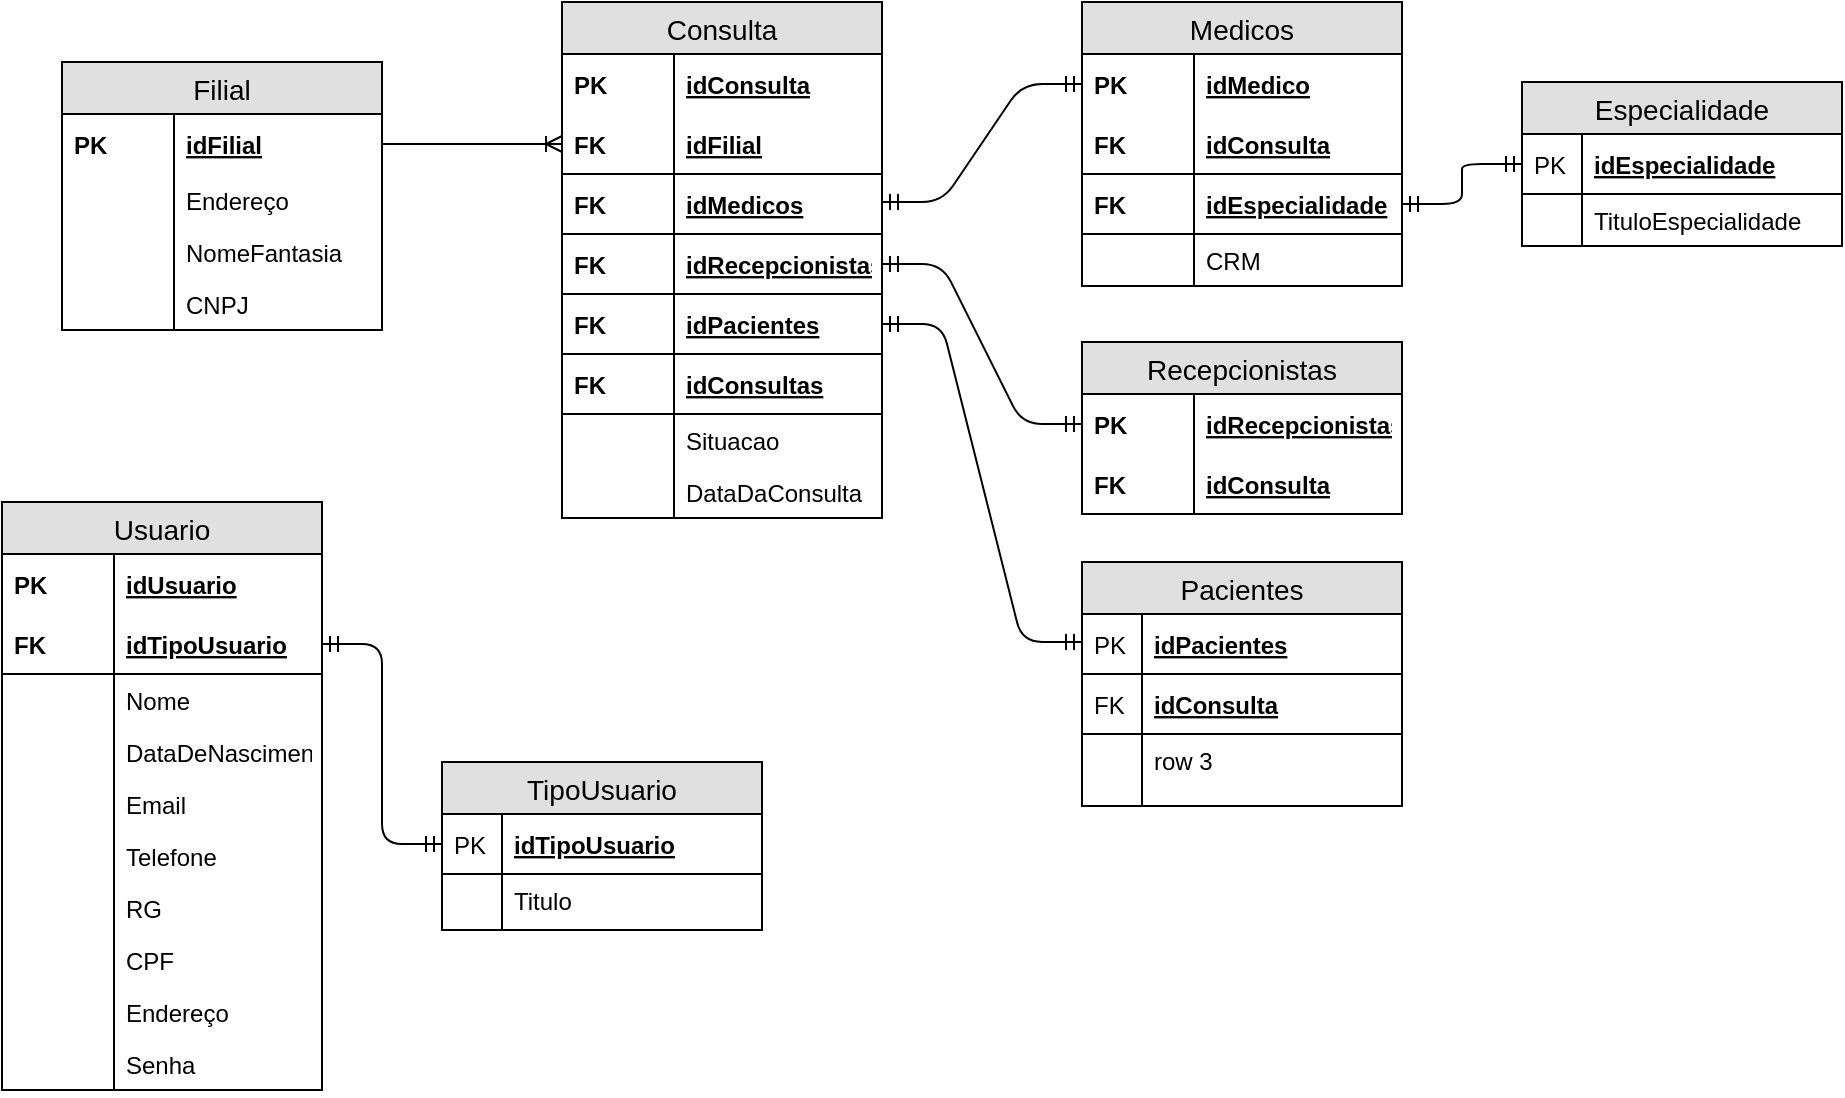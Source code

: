 <mxfile version="12.6.6" type="device"><diagram id="C4TUUDEcaDmJQPDANhr3" name="Page-1"><mxGraphModel dx="1038" dy="548" grid="1" gridSize="10" guides="1" tooltips="1" connect="1" arrows="1" fold="1" page="1" pageScale="1" pageWidth="827" pageHeight="1169" math="0" shadow="0"><root><mxCell id="0"/><mxCell id="1" parent="0"/><mxCell id="StUCn4FQt6FgGUi6J8oa-12" value="Filial" style="swimlane;fontStyle=0;childLayout=stackLayout;horizontal=1;startSize=26;fillColor=#e0e0e0;horizontalStack=0;resizeParent=1;resizeParentMax=0;resizeLast=0;collapsible=1;marginBottom=0;swimlaneFillColor=#ffffff;align=center;fontSize=14;" vertex="1" parent="1"><mxGeometry x="50" y="40" width="160" height="134" as="geometry"/></mxCell><mxCell id="StUCn4FQt6FgGUi6J8oa-13" value="idFilial" style="shape=partialRectangle;top=0;left=0;right=0;bottom=0;align=left;verticalAlign=middle;fillColor=none;spacingLeft=60;spacingRight=4;overflow=hidden;rotatable=0;points=[[0,0.5],[1,0.5]];portConstraint=eastwest;dropTarget=0;fontStyle=5;fontSize=12;" vertex="1" parent="StUCn4FQt6FgGUi6J8oa-12"><mxGeometry y="26" width="160" height="30" as="geometry"/></mxCell><mxCell id="StUCn4FQt6FgGUi6J8oa-14" value="PK" style="shape=partialRectangle;fontStyle=1;top=0;left=0;bottom=0;fillColor=none;align=left;verticalAlign=middle;spacingLeft=4;spacingRight=4;overflow=hidden;rotatable=0;points=[];portConstraint=eastwest;part=1;fontSize=12;" vertex="1" connectable="0" parent="StUCn4FQt6FgGUi6J8oa-13"><mxGeometry width="56" height="30" as="geometry"/></mxCell><mxCell id="StUCn4FQt6FgGUi6J8oa-17" value="Endereço" style="shape=partialRectangle;top=0;left=0;right=0;bottom=0;align=left;verticalAlign=top;fillColor=none;spacingLeft=60;spacingRight=4;overflow=hidden;rotatable=0;points=[[0,0.5],[1,0.5]];portConstraint=eastwest;dropTarget=0;fontSize=12;" vertex="1" parent="StUCn4FQt6FgGUi6J8oa-12"><mxGeometry y="56" width="160" height="26" as="geometry"/></mxCell><mxCell id="StUCn4FQt6FgGUi6J8oa-18" value="" style="shape=partialRectangle;top=0;left=0;bottom=0;fillColor=none;align=left;verticalAlign=top;spacingLeft=4;spacingRight=4;overflow=hidden;rotatable=0;points=[];portConstraint=eastwest;part=1;fontSize=12;" vertex="1" connectable="0" parent="StUCn4FQt6FgGUi6J8oa-17"><mxGeometry width="56" height="26" as="geometry"/></mxCell><mxCell id="StUCn4FQt6FgGUi6J8oa-171" value="NomeFantasia" style="shape=partialRectangle;top=0;left=0;right=0;bottom=0;align=left;verticalAlign=top;fillColor=none;spacingLeft=60;spacingRight=4;overflow=hidden;rotatable=0;points=[[0,0.5],[1,0.5]];portConstraint=eastwest;dropTarget=0;fontSize=12;" vertex="1" parent="StUCn4FQt6FgGUi6J8oa-12"><mxGeometry y="82" width="160" height="26" as="geometry"/></mxCell><mxCell id="StUCn4FQt6FgGUi6J8oa-172" value="" style="shape=partialRectangle;top=0;left=0;bottom=0;fillColor=none;align=left;verticalAlign=top;spacingLeft=4;spacingRight=4;overflow=hidden;rotatable=0;points=[];portConstraint=eastwest;part=1;fontSize=12;" vertex="1" connectable="0" parent="StUCn4FQt6FgGUi6J8oa-171"><mxGeometry width="56" height="26" as="geometry"/></mxCell><mxCell id="StUCn4FQt6FgGUi6J8oa-175" value="CNPJ" style="shape=partialRectangle;top=0;left=0;right=0;bottom=0;align=left;verticalAlign=top;fillColor=none;spacingLeft=60;spacingRight=4;overflow=hidden;rotatable=0;points=[[0,0.5],[1,0.5]];portConstraint=eastwest;dropTarget=0;fontSize=12;" vertex="1" parent="StUCn4FQt6FgGUi6J8oa-12"><mxGeometry y="108" width="160" height="26" as="geometry"/></mxCell><mxCell id="StUCn4FQt6FgGUi6J8oa-176" value="" style="shape=partialRectangle;top=0;left=0;bottom=0;fillColor=none;align=left;verticalAlign=top;spacingLeft=4;spacingRight=4;overflow=hidden;rotatable=0;points=[];portConstraint=eastwest;part=1;fontSize=12;" vertex="1" connectable="0" parent="StUCn4FQt6FgGUi6J8oa-175"><mxGeometry width="56" height="26" as="geometry"/></mxCell><mxCell id="StUCn4FQt6FgGUi6J8oa-21" value="Consulta" style="swimlane;fontStyle=0;childLayout=stackLayout;horizontal=1;startSize=26;fillColor=#e0e0e0;horizontalStack=0;resizeParent=1;resizeParentMax=0;resizeLast=0;collapsible=1;marginBottom=0;swimlaneFillColor=#ffffff;align=center;fontSize=14;" vertex="1" parent="1"><mxGeometry x="300" y="10" width="160" height="258" as="geometry"><mxRectangle x="30" y="180" width="60" height="26" as="alternateBounds"/></mxGeometry></mxCell><mxCell id="StUCn4FQt6FgGUi6J8oa-22" value="idConsulta" style="shape=partialRectangle;top=0;left=0;right=0;bottom=0;align=left;verticalAlign=middle;fillColor=none;spacingLeft=60;spacingRight=4;overflow=hidden;rotatable=0;points=[[0,0.5],[1,0.5]];portConstraint=eastwest;dropTarget=0;fontStyle=5;fontSize=12;" vertex="1" parent="StUCn4FQt6FgGUi6J8oa-21"><mxGeometry y="26" width="160" height="30" as="geometry"/></mxCell><mxCell id="StUCn4FQt6FgGUi6J8oa-23" value="PK" style="shape=partialRectangle;fontStyle=1;top=0;left=0;bottom=0;fillColor=none;align=left;verticalAlign=middle;spacingLeft=4;spacingRight=4;overflow=hidden;rotatable=0;points=[];portConstraint=eastwest;part=1;fontSize=12;" vertex="1" connectable="0" parent="StUCn4FQt6FgGUi6J8oa-22"><mxGeometry width="56" height="30" as="geometry"/></mxCell><mxCell id="StUCn4FQt6FgGUi6J8oa-24" value="idFilial" style="shape=partialRectangle;top=0;left=0;right=0;bottom=1;align=left;verticalAlign=middle;fillColor=none;spacingLeft=60;spacingRight=4;overflow=hidden;rotatable=0;points=[[0,0.5],[1,0.5]];portConstraint=eastwest;dropTarget=0;fontStyle=5;fontSize=12;" vertex="1" parent="StUCn4FQt6FgGUi6J8oa-21"><mxGeometry y="56" width="160" height="30" as="geometry"/></mxCell><mxCell id="StUCn4FQt6FgGUi6J8oa-25" value="FK" style="shape=partialRectangle;fontStyle=1;top=0;left=0;bottom=0;fillColor=none;align=left;verticalAlign=middle;spacingLeft=4;spacingRight=4;overflow=hidden;rotatable=0;points=[];portConstraint=eastwest;part=1;fontSize=12;" vertex="1" connectable="0" parent="StUCn4FQt6FgGUi6J8oa-24"><mxGeometry width="56" height="30" as="geometry"/></mxCell><mxCell id="StUCn4FQt6FgGUi6J8oa-30" value="idMedicos" style="shape=partialRectangle;top=0;left=0;right=0;bottom=1;align=left;verticalAlign=middle;fillColor=none;spacingLeft=60;spacingRight=4;overflow=hidden;rotatable=0;points=[[0,0.5],[1,0.5]];portConstraint=eastwest;dropTarget=0;fontStyle=5;fontSize=12;" vertex="1" parent="StUCn4FQt6FgGUi6J8oa-21"><mxGeometry y="86" width="160" height="30" as="geometry"/></mxCell><mxCell id="StUCn4FQt6FgGUi6J8oa-31" value="FK" style="shape=partialRectangle;fontStyle=1;top=0;left=0;bottom=0;fillColor=none;align=left;verticalAlign=middle;spacingLeft=4;spacingRight=4;overflow=hidden;rotatable=0;points=[];portConstraint=eastwest;part=1;fontSize=12;" vertex="1" connectable="0" parent="StUCn4FQt6FgGUi6J8oa-30"><mxGeometry width="56" height="30" as="geometry"/></mxCell><mxCell id="StUCn4FQt6FgGUi6J8oa-163" value="" style="edgeStyle=entityRelationEdgeStyle;fontSize=12;html=1;endArrow=ERmandOne;startArrow=ERmandOne;entryX=0;entryY=0.5;entryDx=0;entryDy=0;" edge="1" parent="StUCn4FQt6FgGUi6J8oa-21" target="StUCn4FQt6FgGUi6J8oa-49"><mxGeometry width="100" height="100" relative="1" as="geometry"><mxPoint x="160" y="100" as="sourcePoint"/><mxPoint x="260" as="targetPoint"/></mxGeometry></mxCell><mxCell id="StUCn4FQt6FgGUi6J8oa-41" value="idRecepcionistas" style="shape=partialRectangle;top=0;left=0;right=0;bottom=1;align=left;verticalAlign=middle;fillColor=none;spacingLeft=60;spacingRight=4;overflow=hidden;rotatable=0;points=[[0,0.5],[1,0.5]];portConstraint=eastwest;dropTarget=0;fontStyle=5;fontSize=12;" vertex="1" parent="StUCn4FQt6FgGUi6J8oa-21"><mxGeometry y="116" width="160" height="30" as="geometry"/></mxCell><mxCell id="StUCn4FQt6FgGUi6J8oa-42" value="FK" style="shape=partialRectangle;fontStyle=1;top=0;left=0;bottom=0;fillColor=none;align=left;verticalAlign=middle;spacingLeft=4;spacingRight=4;overflow=hidden;rotatable=0;points=[];portConstraint=eastwest;part=1;fontSize=12;" vertex="1" connectable="0" parent="StUCn4FQt6FgGUi6J8oa-41"><mxGeometry width="56" height="30" as="geometry"/></mxCell><mxCell id="StUCn4FQt6FgGUi6J8oa-39" value="idPacientes" style="shape=partialRectangle;top=0;left=0;right=0;bottom=1;align=left;verticalAlign=middle;fillColor=none;spacingLeft=60;spacingRight=4;overflow=hidden;rotatable=0;points=[[0,0.5],[1,0.5]];portConstraint=eastwest;dropTarget=0;fontStyle=5;fontSize=12;" vertex="1" parent="StUCn4FQt6FgGUi6J8oa-21"><mxGeometry y="146" width="160" height="30" as="geometry"/></mxCell><mxCell id="StUCn4FQt6FgGUi6J8oa-40" value="FK" style="shape=partialRectangle;fontStyle=1;top=0;left=0;bottom=0;fillColor=none;align=left;verticalAlign=middle;spacingLeft=4;spacingRight=4;overflow=hidden;rotatable=0;points=[];portConstraint=eastwest;part=1;fontSize=12;" vertex="1" connectable="0" parent="StUCn4FQt6FgGUi6J8oa-39"><mxGeometry width="56" height="30" as="geometry"/></mxCell><mxCell id="StUCn4FQt6FgGUi6J8oa-44" value="idConsultas" style="shape=partialRectangle;top=0;left=0;right=0;bottom=1;align=left;verticalAlign=middle;fillColor=none;spacingLeft=60;spacingRight=4;overflow=hidden;rotatable=0;points=[[0,0.5],[1,0.5]];portConstraint=eastwest;dropTarget=0;fontStyle=5;fontSize=12;" vertex="1" parent="StUCn4FQt6FgGUi6J8oa-21"><mxGeometry y="176" width="160" height="30" as="geometry"/></mxCell><mxCell id="StUCn4FQt6FgGUi6J8oa-45" value="FK" style="shape=partialRectangle;fontStyle=1;top=0;left=0;bottom=0;fillColor=none;align=left;verticalAlign=middle;spacingLeft=4;spacingRight=4;overflow=hidden;rotatable=0;points=[];portConstraint=eastwest;part=1;fontSize=12;" vertex="1" connectable="0" parent="StUCn4FQt6FgGUi6J8oa-44"><mxGeometry width="56" height="30" as="geometry"/></mxCell><mxCell id="StUCn4FQt6FgGUi6J8oa-46" value="Situacao" style="shape=partialRectangle;top=0;left=0;right=0;bottom=0;align=left;verticalAlign=top;fillColor=none;spacingLeft=60;spacingRight=4;overflow=hidden;rotatable=0;points=[[0,0.5],[1,0.5]];portConstraint=eastwest;dropTarget=0;fontSize=12;" vertex="1" parent="StUCn4FQt6FgGUi6J8oa-21"><mxGeometry y="206" width="160" height="26" as="geometry"/></mxCell><mxCell id="StUCn4FQt6FgGUi6J8oa-47" value="" style="shape=partialRectangle;top=0;left=0;bottom=0;fillColor=none;align=left;verticalAlign=top;spacingLeft=4;spacingRight=4;overflow=hidden;rotatable=0;points=[];portConstraint=eastwest;part=1;fontSize=12;" vertex="1" connectable="0" parent="StUCn4FQt6FgGUi6J8oa-46"><mxGeometry width="56" height="26" as="geometry"/></mxCell><mxCell id="StUCn4FQt6FgGUi6J8oa-194" value="DataDaConsulta" style="shape=partialRectangle;top=0;left=0;right=0;bottom=0;align=left;verticalAlign=top;fillColor=none;spacingLeft=60;spacingRight=4;overflow=hidden;rotatable=0;points=[[0,0.5],[1,0.5]];portConstraint=eastwest;dropTarget=0;fontSize=12;" vertex="1" parent="StUCn4FQt6FgGUi6J8oa-21"><mxGeometry y="232" width="160" height="26" as="geometry"/></mxCell><mxCell id="StUCn4FQt6FgGUi6J8oa-195" value="" style="shape=partialRectangle;top=0;left=0;bottom=0;fillColor=none;align=left;verticalAlign=top;spacingLeft=4;spacingRight=4;overflow=hidden;rotatable=0;points=[];portConstraint=eastwest;part=1;fontSize=12;" vertex="1" connectable="0" parent="StUCn4FQt6FgGUi6J8oa-194"><mxGeometry width="56" height="26" as="geometry"/></mxCell><mxCell id="StUCn4FQt6FgGUi6J8oa-48" value="Medicos" style="swimlane;fontStyle=0;childLayout=stackLayout;horizontal=1;startSize=26;fillColor=#e0e0e0;horizontalStack=0;resizeParent=1;resizeParentMax=0;resizeLast=0;collapsible=1;marginBottom=0;swimlaneFillColor=#ffffff;align=center;fontSize=14;" vertex="1" parent="1"><mxGeometry x="560" y="10" width="160" height="142" as="geometry"/></mxCell><mxCell id="StUCn4FQt6FgGUi6J8oa-49" value="idMedico" style="shape=partialRectangle;top=0;left=0;right=0;bottom=0;align=left;verticalAlign=middle;fillColor=none;spacingLeft=60;spacingRight=4;overflow=hidden;rotatable=0;points=[[0,0.5],[1,0.5]];portConstraint=eastwest;dropTarget=0;fontStyle=5;fontSize=12;" vertex="1" parent="StUCn4FQt6FgGUi6J8oa-48"><mxGeometry y="26" width="160" height="30" as="geometry"/></mxCell><mxCell id="StUCn4FQt6FgGUi6J8oa-50" value="PK" style="shape=partialRectangle;fontStyle=1;top=0;left=0;bottom=0;fillColor=none;align=left;verticalAlign=middle;spacingLeft=4;spacingRight=4;overflow=hidden;rotatable=0;points=[];portConstraint=eastwest;part=1;fontSize=12;" vertex="1" connectable="0" parent="StUCn4FQt6FgGUi6J8oa-49"><mxGeometry width="56" height="30" as="geometry"/></mxCell><mxCell id="StUCn4FQt6FgGUi6J8oa-51" value="idConsulta" style="shape=partialRectangle;top=0;left=0;right=0;bottom=1;align=left;verticalAlign=middle;fillColor=none;spacingLeft=60;spacingRight=4;overflow=hidden;rotatable=0;points=[[0,0.5],[1,0.5]];portConstraint=eastwest;dropTarget=0;fontStyle=5;fontSize=12;" vertex="1" parent="StUCn4FQt6FgGUi6J8oa-48"><mxGeometry y="56" width="160" height="30" as="geometry"/></mxCell><mxCell id="StUCn4FQt6FgGUi6J8oa-52" value="FK" style="shape=partialRectangle;fontStyle=1;top=0;left=0;bottom=0;fillColor=none;align=left;verticalAlign=middle;spacingLeft=4;spacingRight=4;overflow=hidden;rotatable=0;points=[];portConstraint=eastwest;part=1;fontSize=12;" vertex="1" connectable="0" parent="StUCn4FQt6FgGUi6J8oa-51"><mxGeometry width="56" height="30" as="geometry"/></mxCell><mxCell id="StUCn4FQt6FgGUi6J8oa-71" value="idEspecialidade" style="shape=partialRectangle;top=0;left=0;right=0;bottom=1;align=left;verticalAlign=middle;fillColor=none;spacingLeft=60;spacingRight=4;overflow=hidden;rotatable=0;points=[[0,0.5],[1,0.5]];portConstraint=eastwest;dropTarget=0;fontStyle=5;fontSize=12;" vertex="1" parent="StUCn4FQt6FgGUi6J8oa-48"><mxGeometry y="86" width="160" height="30" as="geometry"/></mxCell><mxCell id="StUCn4FQt6FgGUi6J8oa-72" value="FK" style="shape=partialRectangle;fontStyle=1;top=0;left=0;bottom=0;fillColor=none;align=left;verticalAlign=middle;spacingLeft=4;spacingRight=4;overflow=hidden;rotatable=0;points=[];portConstraint=eastwest;part=1;fontSize=12;" vertex="1" connectable="0" parent="StUCn4FQt6FgGUi6J8oa-71"><mxGeometry width="56" height="30" as="geometry"/></mxCell><mxCell id="StUCn4FQt6FgGUi6J8oa-53" value="CRM" style="shape=partialRectangle;top=0;left=0;right=0;bottom=0;align=left;verticalAlign=top;fillColor=none;spacingLeft=60;spacingRight=4;overflow=hidden;rotatable=0;points=[[0,0.5],[1,0.5]];portConstraint=eastwest;dropTarget=0;fontSize=12;" vertex="1" parent="StUCn4FQt6FgGUi6J8oa-48"><mxGeometry y="116" width="160" height="26" as="geometry"/></mxCell><mxCell id="StUCn4FQt6FgGUi6J8oa-54" value="" style="shape=partialRectangle;top=0;left=0;bottom=0;fillColor=none;align=left;verticalAlign=top;spacingLeft=4;spacingRight=4;overflow=hidden;rotatable=0;points=[];portConstraint=eastwest;part=1;fontSize=12;" vertex="1" connectable="0" parent="StUCn4FQt6FgGUi6J8oa-53"><mxGeometry width="56" height="26" as="geometry"/></mxCell><mxCell id="StUCn4FQt6FgGUi6J8oa-77" value="Recepcionistas" style="swimlane;fontStyle=0;childLayout=stackLayout;horizontal=1;startSize=26;fillColor=#e0e0e0;horizontalStack=0;resizeParent=1;resizeParentMax=0;resizeLast=0;collapsible=1;marginBottom=0;swimlaneFillColor=#ffffff;align=center;fontSize=14;" vertex="1" parent="1"><mxGeometry x="560" y="180" width="160" height="86" as="geometry"/></mxCell><mxCell id="StUCn4FQt6FgGUi6J8oa-78" value="idRecepcionistas" style="shape=partialRectangle;top=0;left=0;right=0;bottom=0;align=left;verticalAlign=middle;fillColor=none;spacingLeft=60;spacingRight=4;overflow=hidden;rotatable=0;points=[[0,0.5],[1,0.5]];portConstraint=eastwest;dropTarget=0;fontStyle=5;fontSize=12;" vertex="1" parent="StUCn4FQt6FgGUi6J8oa-77"><mxGeometry y="26" width="160" height="30" as="geometry"/></mxCell><mxCell id="StUCn4FQt6FgGUi6J8oa-79" value="PK" style="shape=partialRectangle;fontStyle=1;top=0;left=0;bottom=0;fillColor=none;align=left;verticalAlign=middle;spacingLeft=4;spacingRight=4;overflow=hidden;rotatable=0;points=[];portConstraint=eastwest;part=1;fontSize=12;" vertex="1" connectable="0" parent="StUCn4FQt6FgGUi6J8oa-78"><mxGeometry width="56" height="30" as="geometry"/></mxCell><mxCell id="StUCn4FQt6FgGUi6J8oa-80" value="idConsulta" style="shape=partialRectangle;top=0;left=0;right=0;bottom=1;align=left;verticalAlign=middle;fillColor=none;spacingLeft=60;spacingRight=4;overflow=hidden;rotatable=0;points=[[0,0.5],[1,0.5]];portConstraint=eastwest;dropTarget=0;fontStyle=5;fontSize=12;" vertex="1" parent="StUCn4FQt6FgGUi6J8oa-77"><mxGeometry y="56" width="160" height="30" as="geometry"/></mxCell><mxCell id="StUCn4FQt6FgGUi6J8oa-81" value="FK" style="shape=partialRectangle;fontStyle=1;top=0;left=0;bottom=0;fillColor=none;align=left;verticalAlign=middle;spacingLeft=4;spacingRight=4;overflow=hidden;rotatable=0;points=[];portConstraint=eastwest;part=1;fontSize=12;" vertex="1" connectable="0" parent="StUCn4FQt6FgGUi6J8oa-80"><mxGeometry width="56" height="30" as="geometry"/></mxCell><mxCell id="StUCn4FQt6FgGUi6J8oa-86" value="" style="edgeStyle=entityRelationEdgeStyle;fontSize=12;html=1;endArrow=ERoneToMany;exitX=1;exitY=0.5;exitDx=0;exitDy=0;entryX=0;entryY=0.5;entryDx=0;entryDy=0;" edge="1" parent="1" source="StUCn4FQt6FgGUi6J8oa-13" target="StUCn4FQt6FgGUi6J8oa-24"><mxGeometry width="100" height="100" relative="1" as="geometry"><mxPoint x="210" y="110" as="sourcePoint"/><mxPoint x="300" y="60" as="targetPoint"/></mxGeometry></mxCell><mxCell id="StUCn4FQt6FgGUi6J8oa-88" value="Usuario" style="swimlane;fontStyle=0;childLayout=stackLayout;horizontal=1;startSize=26;fillColor=#e0e0e0;horizontalStack=0;resizeParent=1;resizeParentMax=0;resizeLast=0;collapsible=1;marginBottom=0;swimlaneFillColor=#ffffff;align=center;fontSize=14;" vertex="1" parent="1"><mxGeometry x="20" y="260" width="160" height="294" as="geometry"/></mxCell><mxCell id="StUCn4FQt6FgGUi6J8oa-89" value="idUsuario" style="shape=partialRectangle;top=0;left=0;right=0;bottom=0;align=left;verticalAlign=middle;fillColor=none;spacingLeft=60;spacingRight=4;overflow=hidden;rotatable=0;points=[[0,0.5],[1,0.5]];portConstraint=eastwest;dropTarget=0;fontStyle=5;fontSize=12;" vertex="1" parent="StUCn4FQt6FgGUi6J8oa-88"><mxGeometry y="26" width="160" height="30" as="geometry"/></mxCell><mxCell id="StUCn4FQt6FgGUi6J8oa-90" value="PK" style="shape=partialRectangle;fontStyle=1;top=0;left=0;bottom=0;fillColor=none;align=left;verticalAlign=middle;spacingLeft=4;spacingRight=4;overflow=hidden;rotatable=0;points=[];portConstraint=eastwest;part=1;fontSize=12;" vertex="1" connectable="0" parent="StUCn4FQt6FgGUi6J8oa-89"><mxGeometry width="56" height="30" as="geometry"/></mxCell><mxCell id="StUCn4FQt6FgGUi6J8oa-91" value="idTipoUsuario" style="shape=partialRectangle;top=0;left=0;right=0;bottom=1;align=left;verticalAlign=middle;fillColor=none;spacingLeft=60;spacingRight=4;overflow=hidden;rotatable=0;points=[[0,0.5],[1,0.5]];portConstraint=eastwest;dropTarget=0;fontStyle=5;fontSize=12;" vertex="1" parent="StUCn4FQt6FgGUi6J8oa-88"><mxGeometry y="56" width="160" height="30" as="geometry"/></mxCell><mxCell id="StUCn4FQt6FgGUi6J8oa-92" value="FK" style="shape=partialRectangle;fontStyle=1;top=0;left=0;bottom=0;fillColor=none;align=left;verticalAlign=middle;spacingLeft=4;spacingRight=4;overflow=hidden;rotatable=0;points=[];portConstraint=eastwest;part=1;fontSize=12;" vertex="1" connectable="0" parent="StUCn4FQt6FgGUi6J8oa-91"><mxGeometry width="56" height="30" as="geometry"/></mxCell><mxCell id="StUCn4FQt6FgGUi6J8oa-93" value="Nome" style="shape=partialRectangle;top=0;left=0;right=0;bottom=0;align=left;verticalAlign=top;fillColor=none;spacingLeft=60;spacingRight=4;overflow=hidden;rotatable=0;points=[[0,0.5],[1,0.5]];portConstraint=eastwest;dropTarget=0;fontSize=12;" vertex="1" parent="StUCn4FQt6FgGUi6J8oa-88"><mxGeometry y="86" width="160" height="26" as="geometry"/></mxCell><mxCell id="StUCn4FQt6FgGUi6J8oa-94" value="" style="shape=partialRectangle;top=0;left=0;bottom=0;fillColor=none;align=left;verticalAlign=top;spacingLeft=4;spacingRight=4;overflow=hidden;rotatable=0;points=[];portConstraint=eastwest;part=1;fontSize=12;" vertex="1" connectable="0" parent="StUCn4FQt6FgGUi6J8oa-93"><mxGeometry width="56" height="26" as="geometry"/></mxCell><mxCell id="StUCn4FQt6FgGUi6J8oa-102" value="DataDeNascimento" style="shape=partialRectangle;top=0;left=0;right=0;bottom=0;align=left;verticalAlign=top;fillColor=none;spacingLeft=60;spacingRight=4;overflow=hidden;rotatable=0;points=[[0,0.5],[1,0.5]];portConstraint=eastwest;dropTarget=0;fontSize=12;" vertex="1" parent="StUCn4FQt6FgGUi6J8oa-88"><mxGeometry y="112" width="160" height="26" as="geometry"/></mxCell><mxCell id="StUCn4FQt6FgGUi6J8oa-103" value="" style="shape=partialRectangle;top=0;left=0;bottom=0;fillColor=none;align=left;verticalAlign=top;spacingLeft=4;spacingRight=4;overflow=hidden;rotatable=0;points=[];portConstraint=eastwest;part=1;fontSize=12;" vertex="1" connectable="0" parent="StUCn4FQt6FgGUi6J8oa-102"><mxGeometry width="56" height="26" as="geometry"/></mxCell><mxCell id="StUCn4FQt6FgGUi6J8oa-104" value="Email" style="shape=partialRectangle;top=0;left=0;right=0;bottom=0;align=left;verticalAlign=top;fillColor=none;spacingLeft=60;spacingRight=4;overflow=hidden;rotatable=0;points=[[0,0.5],[1,0.5]];portConstraint=eastwest;dropTarget=0;fontSize=12;" vertex="1" parent="StUCn4FQt6FgGUi6J8oa-88"><mxGeometry y="138" width="160" height="26" as="geometry"/></mxCell><mxCell id="StUCn4FQt6FgGUi6J8oa-105" value="" style="shape=partialRectangle;top=0;left=0;bottom=0;fillColor=none;align=left;verticalAlign=top;spacingLeft=4;spacingRight=4;overflow=hidden;rotatable=0;points=[];portConstraint=eastwest;part=1;fontSize=12;" vertex="1" connectable="0" parent="StUCn4FQt6FgGUi6J8oa-104"><mxGeometry width="56" height="26" as="geometry"/></mxCell><mxCell id="StUCn4FQt6FgGUi6J8oa-106" value="Telefone" style="shape=partialRectangle;top=0;left=0;right=0;bottom=0;align=left;verticalAlign=top;fillColor=none;spacingLeft=60;spacingRight=4;overflow=hidden;rotatable=0;points=[[0,0.5],[1,0.5]];portConstraint=eastwest;dropTarget=0;fontSize=12;" vertex="1" parent="StUCn4FQt6FgGUi6J8oa-88"><mxGeometry y="164" width="160" height="26" as="geometry"/></mxCell><mxCell id="StUCn4FQt6FgGUi6J8oa-107" value="" style="shape=partialRectangle;top=0;left=0;bottom=0;fillColor=none;align=left;verticalAlign=top;spacingLeft=4;spacingRight=4;overflow=hidden;rotatable=0;points=[];portConstraint=eastwest;part=1;fontSize=12;" vertex="1" connectable="0" parent="StUCn4FQt6FgGUi6J8oa-106"><mxGeometry width="56" height="26" as="geometry"/></mxCell><mxCell id="StUCn4FQt6FgGUi6J8oa-110" value="RG" style="shape=partialRectangle;top=0;left=0;right=0;bottom=0;align=left;verticalAlign=top;fillColor=none;spacingLeft=60;spacingRight=4;overflow=hidden;rotatable=0;points=[[0,0.5],[1,0.5]];portConstraint=eastwest;dropTarget=0;fontSize=12;" vertex="1" parent="StUCn4FQt6FgGUi6J8oa-88"><mxGeometry y="190" width="160" height="26" as="geometry"/></mxCell><mxCell id="StUCn4FQt6FgGUi6J8oa-111" value="" style="shape=partialRectangle;top=0;left=0;bottom=0;fillColor=none;align=left;verticalAlign=top;spacingLeft=4;spacingRight=4;overflow=hidden;rotatable=0;points=[];portConstraint=eastwest;part=1;fontSize=12;" vertex="1" connectable="0" parent="StUCn4FQt6FgGUi6J8oa-110"><mxGeometry width="56" height="26" as="geometry"/></mxCell><mxCell id="StUCn4FQt6FgGUi6J8oa-112" value="CPF" style="shape=partialRectangle;top=0;left=0;right=0;bottom=0;align=left;verticalAlign=top;fillColor=none;spacingLeft=60;spacingRight=4;overflow=hidden;rotatable=0;points=[[0,0.5],[1,0.5]];portConstraint=eastwest;dropTarget=0;fontSize=12;" vertex="1" parent="StUCn4FQt6FgGUi6J8oa-88"><mxGeometry y="216" width="160" height="26" as="geometry"/></mxCell><mxCell id="StUCn4FQt6FgGUi6J8oa-113" value="" style="shape=partialRectangle;top=0;left=0;bottom=0;fillColor=none;align=left;verticalAlign=top;spacingLeft=4;spacingRight=4;overflow=hidden;rotatable=0;points=[];portConstraint=eastwest;part=1;fontSize=12;" vertex="1" connectable="0" parent="StUCn4FQt6FgGUi6J8oa-112"><mxGeometry width="56" height="26" as="geometry"/></mxCell><mxCell id="StUCn4FQt6FgGUi6J8oa-114" value="Endereço" style="shape=partialRectangle;top=0;left=0;right=0;bottom=0;align=left;verticalAlign=top;fillColor=none;spacingLeft=60;spacingRight=4;overflow=hidden;rotatable=0;points=[[0,0.5],[1,0.5]];portConstraint=eastwest;dropTarget=0;fontSize=12;" vertex="1" parent="StUCn4FQt6FgGUi6J8oa-88"><mxGeometry y="242" width="160" height="26" as="geometry"/></mxCell><mxCell id="StUCn4FQt6FgGUi6J8oa-115" value="" style="shape=partialRectangle;top=0;left=0;bottom=0;fillColor=none;align=left;verticalAlign=top;spacingLeft=4;spacingRight=4;overflow=hidden;rotatable=0;points=[];portConstraint=eastwest;part=1;fontSize=12;" vertex="1" connectable="0" parent="StUCn4FQt6FgGUi6J8oa-114"><mxGeometry width="56" height="26" as="geometry"/></mxCell><mxCell id="StUCn4FQt6FgGUi6J8oa-131" value="Senha" style="shape=partialRectangle;top=0;left=0;right=0;bottom=0;align=left;verticalAlign=top;fillColor=none;spacingLeft=60;spacingRight=4;overflow=hidden;rotatable=0;points=[[0,0.5],[1,0.5]];portConstraint=eastwest;dropTarget=0;fontSize=12;" vertex="1" parent="StUCn4FQt6FgGUi6J8oa-88"><mxGeometry y="268" width="160" height="26" as="geometry"/></mxCell><mxCell id="StUCn4FQt6FgGUi6J8oa-132" value="" style="shape=partialRectangle;top=0;left=0;bottom=0;fillColor=none;align=left;verticalAlign=top;spacingLeft=4;spacingRight=4;overflow=hidden;rotatable=0;points=[];portConstraint=eastwest;part=1;fontSize=12;" vertex="1" connectable="0" parent="StUCn4FQt6FgGUi6J8oa-131"><mxGeometry width="56" height="26" as="geometry"/></mxCell><mxCell id="StUCn4FQt6FgGUi6J8oa-116" value="TipoUsuario" style="swimlane;fontStyle=0;childLayout=stackLayout;horizontal=1;startSize=26;fillColor=#e0e0e0;horizontalStack=0;resizeParent=1;resizeParentMax=0;resizeLast=0;collapsible=1;marginBottom=0;swimlaneFillColor=#ffffff;align=center;fontSize=14;" vertex="1" parent="1"><mxGeometry x="240" y="390" width="160" height="84" as="geometry"/></mxCell><mxCell id="StUCn4FQt6FgGUi6J8oa-117" value="idTipoUsuario" style="shape=partialRectangle;top=0;left=0;right=0;bottom=1;align=left;verticalAlign=middle;fillColor=none;spacingLeft=34;spacingRight=4;overflow=hidden;rotatable=0;points=[[0,0.5],[1,0.5]];portConstraint=eastwest;dropTarget=0;fontStyle=5;fontSize=12;" vertex="1" parent="StUCn4FQt6FgGUi6J8oa-116"><mxGeometry y="26" width="160" height="30" as="geometry"/></mxCell><mxCell id="StUCn4FQt6FgGUi6J8oa-118" value="PK" style="shape=partialRectangle;top=0;left=0;bottom=0;fillColor=none;align=left;verticalAlign=middle;spacingLeft=4;spacingRight=4;overflow=hidden;rotatable=0;points=[];portConstraint=eastwest;part=1;fontSize=12;" vertex="1" connectable="0" parent="StUCn4FQt6FgGUi6J8oa-117"><mxGeometry width="30" height="30" as="geometry"/></mxCell><mxCell id="StUCn4FQt6FgGUi6J8oa-119" value="Titulo" style="shape=partialRectangle;top=0;left=0;right=0;bottom=0;align=left;verticalAlign=top;fillColor=none;spacingLeft=34;spacingRight=4;overflow=hidden;rotatable=0;points=[[0,0.5],[1,0.5]];portConstraint=eastwest;dropTarget=0;fontSize=12;" vertex="1" parent="StUCn4FQt6FgGUi6J8oa-116"><mxGeometry y="56" width="160" height="26" as="geometry"/></mxCell><mxCell id="StUCn4FQt6FgGUi6J8oa-120" value="" style="shape=partialRectangle;top=0;left=0;bottom=0;fillColor=none;align=left;verticalAlign=top;spacingLeft=4;spacingRight=4;overflow=hidden;rotatable=0;points=[];portConstraint=eastwest;part=1;fontSize=12;" vertex="1" connectable="0" parent="StUCn4FQt6FgGUi6J8oa-119"><mxGeometry width="30" height="26" as="geometry"/></mxCell><mxCell id="StUCn4FQt6FgGUi6J8oa-125" value="" style="shape=partialRectangle;top=0;left=0;right=0;bottom=0;align=left;verticalAlign=top;fillColor=none;spacingLeft=34;spacingRight=4;overflow=hidden;rotatable=0;points=[[0,0.5],[1,0.5]];portConstraint=eastwest;dropTarget=0;fontSize=12;" vertex="1" parent="StUCn4FQt6FgGUi6J8oa-116"><mxGeometry y="82" width="160" height="2" as="geometry"/></mxCell><mxCell id="StUCn4FQt6FgGUi6J8oa-126" value="" style="shape=partialRectangle;top=0;left=0;bottom=0;fillColor=none;align=left;verticalAlign=top;spacingLeft=4;spacingRight=4;overflow=hidden;rotatable=0;points=[];portConstraint=eastwest;part=1;fontSize=12;" vertex="1" connectable="0" parent="StUCn4FQt6FgGUi6J8oa-125"><mxGeometry width="30" height="2" as="geometry"/></mxCell><mxCell id="StUCn4FQt6FgGUi6J8oa-127" value="" style="edgeStyle=entityRelationEdgeStyle;fontSize=12;html=1;endArrow=ERmandOne;startArrow=ERmandOne;entryX=0;entryY=0.5;entryDx=0;entryDy=0;exitX=1;exitY=0.5;exitDx=0;exitDy=0;" edge="1" parent="1" source="StUCn4FQt6FgGUi6J8oa-91" target="StUCn4FQt6FgGUi6J8oa-117"><mxGeometry width="100" height="100" relative="1" as="geometry"><mxPoint x="-280" y="1040" as="sourcePoint"/><mxPoint x="-180" y="940" as="targetPoint"/></mxGeometry></mxCell><mxCell id="StUCn4FQt6FgGUi6J8oa-134" value="Pacientes" style="swimlane;fontStyle=0;childLayout=stackLayout;horizontal=1;startSize=26;fillColor=#e0e0e0;horizontalStack=0;resizeParent=1;resizeParentMax=0;resizeLast=0;collapsible=1;marginBottom=0;swimlaneFillColor=#ffffff;align=center;fontSize=14;" vertex="1" parent="1"><mxGeometry x="560" y="290" width="160" height="122" as="geometry"/></mxCell><mxCell id="StUCn4FQt6FgGUi6J8oa-135" value="idPacientes" style="shape=partialRectangle;top=0;left=0;right=0;bottom=1;align=left;verticalAlign=middle;fillColor=none;spacingLeft=34;spacingRight=4;overflow=hidden;rotatable=0;points=[[0,0.5],[1,0.5]];portConstraint=eastwest;dropTarget=0;fontStyle=5;fontSize=12;" vertex="1" parent="StUCn4FQt6FgGUi6J8oa-134"><mxGeometry y="26" width="160" height="30" as="geometry"/></mxCell><mxCell id="StUCn4FQt6FgGUi6J8oa-136" value="PK" style="shape=partialRectangle;top=0;left=0;bottom=0;fillColor=none;align=left;verticalAlign=middle;spacingLeft=4;spacingRight=4;overflow=hidden;rotatable=0;points=[];portConstraint=eastwest;part=1;fontSize=12;" vertex="1" connectable="0" parent="StUCn4FQt6FgGUi6J8oa-135"><mxGeometry width="30" height="30" as="geometry"/></mxCell><mxCell id="StUCn4FQt6FgGUi6J8oa-166" value="idConsulta" style="shape=partialRectangle;top=0;left=0;right=0;bottom=1;align=left;verticalAlign=middle;fillColor=none;spacingLeft=34;spacingRight=4;overflow=hidden;rotatable=0;points=[[0,0.5],[1,0.5]];portConstraint=eastwest;dropTarget=0;fontStyle=5;fontSize=12;" vertex="1" parent="StUCn4FQt6FgGUi6J8oa-134"><mxGeometry y="56" width="160" height="30" as="geometry"/></mxCell><mxCell id="StUCn4FQt6FgGUi6J8oa-167" value="FK" style="shape=partialRectangle;top=0;left=0;bottom=0;fillColor=none;align=left;verticalAlign=middle;spacingLeft=4;spacingRight=4;overflow=hidden;rotatable=0;points=[];portConstraint=eastwest;part=1;fontSize=12;" vertex="1" connectable="0" parent="StUCn4FQt6FgGUi6J8oa-166"><mxGeometry width="30" height="30" as="geometry"/></mxCell><mxCell id="StUCn4FQt6FgGUi6J8oa-141" value="row 3" style="shape=partialRectangle;top=0;left=0;right=0;bottom=0;align=left;verticalAlign=top;fillColor=none;spacingLeft=34;spacingRight=4;overflow=hidden;rotatable=0;points=[[0,0.5],[1,0.5]];portConstraint=eastwest;dropTarget=0;fontSize=12;" vertex="1" parent="StUCn4FQt6FgGUi6J8oa-134"><mxGeometry y="86" width="160" height="26" as="geometry"/></mxCell><mxCell id="StUCn4FQt6FgGUi6J8oa-142" value="" style="shape=partialRectangle;top=0;left=0;bottom=0;fillColor=none;align=left;verticalAlign=top;spacingLeft=4;spacingRight=4;overflow=hidden;rotatable=0;points=[];portConstraint=eastwest;part=1;fontSize=12;" vertex="1" connectable="0" parent="StUCn4FQt6FgGUi6J8oa-141"><mxGeometry width="30" height="26" as="geometry"/></mxCell><mxCell id="StUCn4FQt6FgGUi6J8oa-143" value="" style="shape=partialRectangle;top=0;left=0;right=0;bottom=0;align=left;verticalAlign=top;fillColor=none;spacingLeft=34;spacingRight=4;overflow=hidden;rotatable=0;points=[[0,0.5],[1,0.5]];portConstraint=eastwest;dropTarget=0;fontSize=12;" vertex="1" parent="StUCn4FQt6FgGUi6J8oa-134"><mxGeometry y="112" width="160" height="10" as="geometry"/></mxCell><mxCell id="StUCn4FQt6FgGUi6J8oa-144" value="" style="shape=partialRectangle;top=0;left=0;bottom=0;fillColor=none;align=left;verticalAlign=top;spacingLeft=4;spacingRight=4;overflow=hidden;rotatable=0;points=[];portConstraint=eastwest;part=1;fontSize=12;" vertex="1" connectable="0" parent="StUCn4FQt6FgGUi6J8oa-143"><mxGeometry width="30" height="10" as="geometry"/></mxCell><mxCell id="StUCn4FQt6FgGUi6J8oa-165" value="" style="edgeStyle=entityRelationEdgeStyle;fontSize=12;html=1;endArrow=ERmandOne;startArrow=ERmandOne;exitX=1;exitY=0.5;exitDx=0;exitDy=0;" edge="1" parent="1" source="StUCn4FQt6FgGUi6J8oa-39"><mxGeometry width="100" height="100" relative="1" as="geometry"><mxPoint x="460" y="430" as="sourcePoint"/><mxPoint x="560" y="330" as="targetPoint"/></mxGeometry></mxCell><mxCell id="StUCn4FQt6FgGUi6J8oa-164" value="" style="edgeStyle=entityRelationEdgeStyle;fontSize=12;html=1;endArrow=ERmandOne;startArrow=ERmandOne;entryX=0;entryY=0.5;entryDx=0;entryDy=0;exitX=1;exitY=0.5;exitDx=0;exitDy=0;" edge="1" parent="1" source="StUCn4FQt6FgGUi6J8oa-41" target="StUCn4FQt6FgGUi6J8oa-78"><mxGeometry width="100" height="100" relative="1" as="geometry"><mxPoint x="450" y="136" as="sourcePoint"/><mxPoint x="550" y="36" as="targetPoint"/></mxGeometry></mxCell><mxCell id="StUCn4FQt6FgGUi6J8oa-177" value="Especialidade" style="swimlane;fontStyle=0;childLayout=stackLayout;horizontal=1;startSize=26;fillColor=#e0e0e0;horizontalStack=0;resizeParent=1;resizeParentMax=0;resizeLast=0;collapsible=1;marginBottom=0;swimlaneFillColor=#ffffff;align=center;fontSize=14;" vertex="1" parent="1"><mxGeometry x="780" y="50" width="160" height="82" as="geometry"/></mxCell><mxCell id="StUCn4FQt6FgGUi6J8oa-178" value="idEspecialidade" style="shape=partialRectangle;top=0;left=0;right=0;bottom=1;align=left;verticalAlign=middle;fillColor=none;spacingLeft=34;spacingRight=4;overflow=hidden;rotatable=0;points=[[0,0.5],[1,0.5]];portConstraint=eastwest;dropTarget=0;fontStyle=5;fontSize=12;" vertex="1" parent="StUCn4FQt6FgGUi6J8oa-177"><mxGeometry y="26" width="160" height="30" as="geometry"/></mxCell><mxCell id="StUCn4FQt6FgGUi6J8oa-179" value="PK" style="shape=partialRectangle;top=0;left=0;bottom=0;fillColor=none;align=left;verticalAlign=middle;spacingLeft=4;spacingRight=4;overflow=hidden;rotatable=0;points=[];portConstraint=eastwest;part=1;fontSize=12;" vertex="1" connectable="0" parent="StUCn4FQt6FgGUi6J8oa-178"><mxGeometry width="30" height="30" as="geometry"/></mxCell><mxCell id="StUCn4FQt6FgGUi6J8oa-180" value="TituloEspecialidade" style="shape=partialRectangle;top=0;left=0;right=0;bottom=0;align=left;verticalAlign=top;fillColor=none;spacingLeft=34;spacingRight=4;overflow=hidden;rotatable=0;points=[[0,0.5],[1,0.5]];portConstraint=eastwest;dropTarget=0;fontSize=12;" vertex="1" parent="StUCn4FQt6FgGUi6J8oa-177"><mxGeometry y="56" width="160" height="26" as="geometry"/></mxCell><mxCell id="StUCn4FQt6FgGUi6J8oa-181" value="" style="shape=partialRectangle;top=0;left=0;bottom=0;fillColor=none;align=left;verticalAlign=top;spacingLeft=4;spacingRight=4;overflow=hidden;rotatable=0;points=[];portConstraint=eastwest;part=1;fontSize=12;" vertex="1" connectable="0" parent="StUCn4FQt6FgGUi6J8oa-180"><mxGeometry width="30" height="26" as="geometry"/></mxCell><mxCell id="StUCn4FQt6FgGUi6J8oa-189" value="" style="edgeStyle=entityRelationEdgeStyle;fontSize=12;html=1;endArrow=ERmandOne;startArrow=ERmandOne;entryX=0;entryY=0.5;entryDx=0;entryDy=0;exitX=1;exitY=0.5;exitDx=0;exitDy=0;" edge="1" parent="1" source="StUCn4FQt6FgGUi6J8oa-71" target="StUCn4FQt6FgGUi6J8oa-178"><mxGeometry width="100" height="100" relative="1" as="geometry"><mxPoint x="720" y="282.6" as="sourcePoint"/><mxPoint x="820" y="182.6" as="targetPoint"/></mxGeometry></mxCell></root></mxGraphModel></diagram></mxfile>